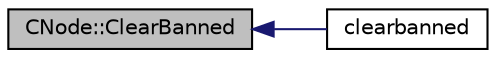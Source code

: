 digraph "CNode::ClearBanned"
{
  edge [fontname="Helvetica",fontsize="10",labelfontname="Helvetica",labelfontsize="10"];
  node [fontname="Helvetica",fontsize="10",shape=record];
  rankdir="LR";
  Node53 [label="CNode::ClearBanned",height=0.2,width=0.4,color="black", fillcolor="grey75", style="filled", fontcolor="black"];
  Node53 -> Node54 [dir="back",color="midnightblue",fontsize="10",style="solid",fontname="Helvetica"];
  Node54 [label="clearbanned",height=0.2,width=0.4,color="black", fillcolor="white", style="filled",URL="$rpcnet_8cpp.html#a6bc0a8efe17b841bb486d49037dda28c"];
}
